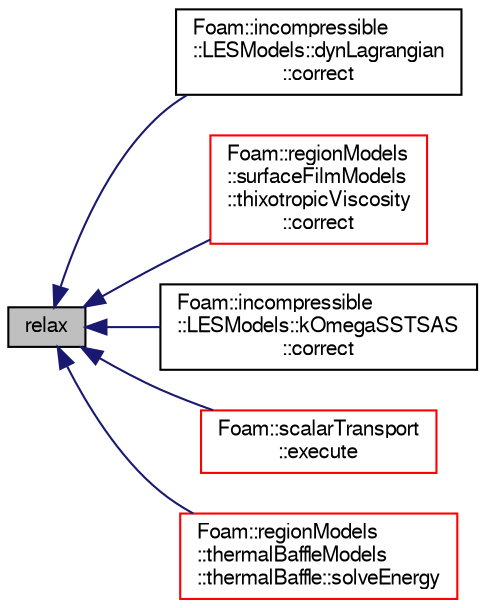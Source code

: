 digraph "relax"
{
  bgcolor="transparent";
  edge [fontname="FreeSans",fontsize="10",labelfontname="FreeSans",labelfontsize="10"];
  node [fontname="FreeSans",fontsize="10",shape=record];
  rankdir="LR";
  Node3500 [label="relax",height=0.2,width=0.4,color="black", fillcolor="grey75", style="filled", fontcolor="black"];
  Node3500 -> Node3501 [dir="back",color="midnightblue",fontsize="10",style="solid",fontname="FreeSans"];
  Node3501 [label="Foam::incompressible\l::LESModels::dynLagrangian\l::correct",height=0.2,width=0.4,color="black",URL="$a30838.html#a4f67b3ab06ec329ec02fa14d5f15d8f2",tooltip="Correct Eddy-Viscosity and related properties. "];
  Node3500 -> Node3502 [dir="back",color="midnightblue",fontsize="10",style="solid",fontname="FreeSans"];
  Node3502 [label="Foam::regionModels\l::surfaceFilmModels\l::thixotropicViscosity\l::correct",height=0.2,width=0.4,color="red",URL="$a29146.html#a2e639533765b4cde1bd3d0f0c528aa6c",tooltip="Correct. "];
  Node3500 -> Node3504 [dir="back",color="midnightblue",fontsize="10",style="solid",fontname="FreeSans"];
  Node3504 [label="Foam::incompressible\l::LESModels::kOmegaSSTSAS\l::correct",height=0.2,width=0.4,color="black",URL="$a30866.html#a4f67b3ab06ec329ec02fa14d5f15d8f2",tooltip="Solve the turbulence equations (k-w) and correct the turbulence. "];
  Node3500 -> Node3505 [dir="back",color="midnightblue",fontsize="10",style="solid",fontname="FreeSans"];
  Node3505 [label="Foam::scalarTransport\l::execute",height=0.2,width=0.4,color="red",URL="$a28910.html#a61af3e60b94ae3e748f6fbac1e794af7",tooltip="Execute, currently does nothing. "];
  Node3500 -> Node3507 [dir="back",color="midnightblue",fontsize="10",style="solid",fontname="FreeSans"];
  Node3507 [label="Foam::regionModels\l::thermalBaffleModels\l::thermalBaffle::solveEnergy",height=0.2,width=0.4,color="red",URL="$a29194.html#a533e6e7fb2c00cd976a89d545355000c",tooltip="Solve energy equation. "];
}

